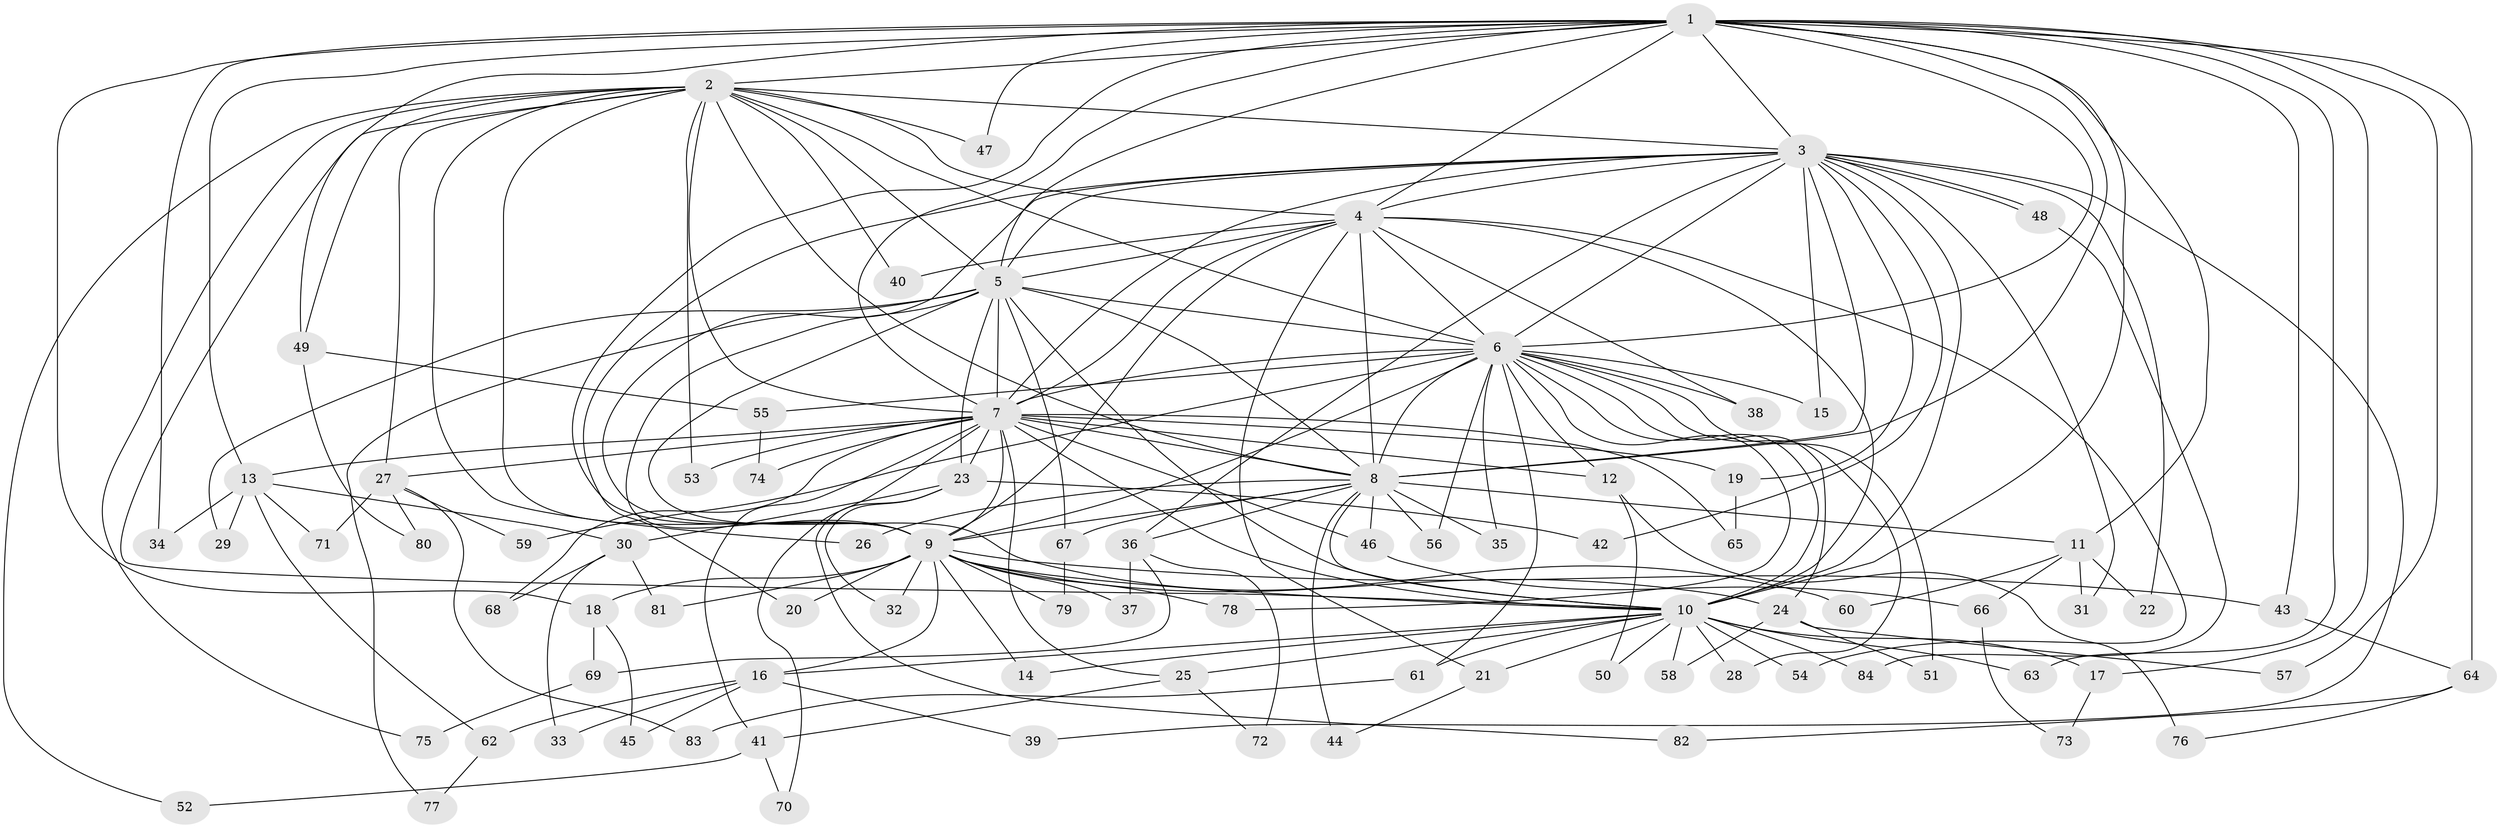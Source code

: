 // coarse degree distribution, {23: 0.023809523809523808, 1: 0.16666666666666666, 2: 0.5952380952380952, 10: 0.07142857142857142, 3: 0.047619047619047616, 5: 0.047619047619047616, 4: 0.023809523809523808, 18: 0.023809523809523808}
// Generated by graph-tools (version 1.1) at 2025/47/03/04/25 21:47:15]
// undirected, 84 vertices, 193 edges
graph export_dot {
graph [start="1"]
  node [color=gray90,style=filled];
  1;
  2;
  3;
  4;
  5;
  6;
  7;
  8;
  9;
  10;
  11;
  12;
  13;
  14;
  15;
  16;
  17;
  18;
  19;
  20;
  21;
  22;
  23;
  24;
  25;
  26;
  27;
  28;
  29;
  30;
  31;
  32;
  33;
  34;
  35;
  36;
  37;
  38;
  39;
  40;
  41;
  42;
  43;
  44;
  45;
  46;
  47;
  48;
  49;
  50;
  51;
  52;
  53;
  54;
  55;
  56;
  57;
  58;
  59;
  60;
  61;
  62;
  63;
  64;
  65;
  66;
  67;
  68;
  69;
  70;
  71;
  72;
  73;
  74;
  75;
  76;
  77;
  78;
  79;
  80;
  81;
  82;
  83;
  84;
  1 -- 2;
  1 -- 3;
  1 -- 4;
  1 -- 5;
  1 -- 6;
  1 -- 7;
  1 -- 8;
  1 -- 9;
  1 -- 10;
  1 -- 11;
  1 -- 13;
  1 -- 17;
  1 -- 18;
  1 -- 34;
  1 -- 43;
  1 -- 47;
  1 -- 49;
  1 -- 57;
  1 -- 63;
  1 -- 64;
  2 -- 3;
  2 -- 4;
  2 -- 5;
  2 -- 6;
  2 -- 7;
  2 -- 8;
  2 -- 9;
  2 -- 10;
  2 -- 26;
  2 -- 27;
  2 -- 40;
  2 -- 47;
  2 -- 49;
  2 -- 52;
  2 -- 53;
  2 -- 75;
  3 -- 4;
  3 -- 5;
  3 -- 6;
  3 -- 7;
  3 -- 8;
  3 -- 9;
  3 -- 10;
  3 -- 15;
  3 -- 19;
  3 -- 20;
  3 -- 22;
  3 -- 31;
  3 -- 36;
  3 -- 39;
  3 -- 42;
  3 -- 48;
  3 -- 48;
  4 -- 5;
  4 -- 6;
  4 -- 7;
  4 -- 8;
  4 -- 9;
  4 -- 10;
  4 -- 21;
  4 -- 38;
  4 -- 40;
  4 -- 54;
  5 -- 6;
  5 -- 7;
  5 -- 8;
  5 -- 9;
  5 -- 10;
  5 -- 23;
  5 -- 29;
  5 -- 60;
  5 -- 67;
  5 -- 77;
  6 -- 7;
  6 -- 8;
  6 -- 9;
  6 -- 10;
  6 -- 12;
  6 -- 15;
  6 -- 24;
  6 -- 28;
  6 -- 35;
  6 -- 38;
  6 -- 51;
  6 -- 55;
  6 -- 56;
  6 -- 59;
  6 -- 61;
  6 -- 78;
  7 -- 8;
  7 -- 9;
  7 -- 10;
  7 -- 12;
  7 -- 13;
  7 -- 19;
  7 -- 23;
  7 -- 25;
  7 -- 27;
  7 -- 41;
  7 -- 46;
  7 -- 53;
  7 -- 65;
  7 -- 68;
  7 -- 70;
  7 -- 74;
  8 -- 9;
  8 -- 10;
  8 -- 11;
  8 -- 26;
  8 -- 35;
  8 -- 36;
  8 -- 44;
  8 -- 46;
  8 -- 56;
  8 -- 67;
  9 -- 10;
  9 -- 14;
  9 -- 16;
  9 -- 18;
  9 -- 20;
  9 -- 24;
  9 -- 32;
  9 -- 37;
  9 -- 43;
  9 -- 78;
  9 -- 79;
  9 -- 81;
  10 -- 14;
  10 -- 16;
  10 -- 17;
  10 -- 21;
  10 -- 25;
  10 -- 28;
  10 -- 50;
  10 -- 54;
  10 -- 58;
  10 -- 61;
  10 -- 63;
  10 -- 84;
  11 -- 22;
  11 -- 31;
  11 -- 60;
  11 -- 66;
  12 -- 50;
  12 -- 76;
  13 -- 29;
  13 -- 30;
  13 -- 34;
  13 -- 62;
  13 -- 71;
  16 -- 33;
  16 -- 39;
  16 -- 45;
  16 -- 62;
  17 -- 73;
  18 -- 45;
  18 -- 69;
  19 -- 65;
  21 -- 44;
  23 -- 30;
  23 -- 32;
  23 -- 42;
  23 -- 82;
  24 -- 51;
  24 -- 57;
  24 -- 58;
  25 -- 41;
  25 -- 72;
  27 -- 59;
  27 -- 71;
  27 -- 80;
  27 -- 83;
  30 -- 33;
  30 -- 68;
  30 -- 81;
  36 -- 37;
  36 -- 69;
  36 -- 72;
  41 -- 52;
  41 -- 70;
  43 -- 64;
  46 -- 66;
  48 -- 84;
  49 -- 55;
  49 -- 80;
  55 -- 74;
  61 -- 83;
  62 -- 77;
  64 -- 76;
  64 -- 82;
  66 -- 73;
  67 -- 79;
  69 -- 75;
}
